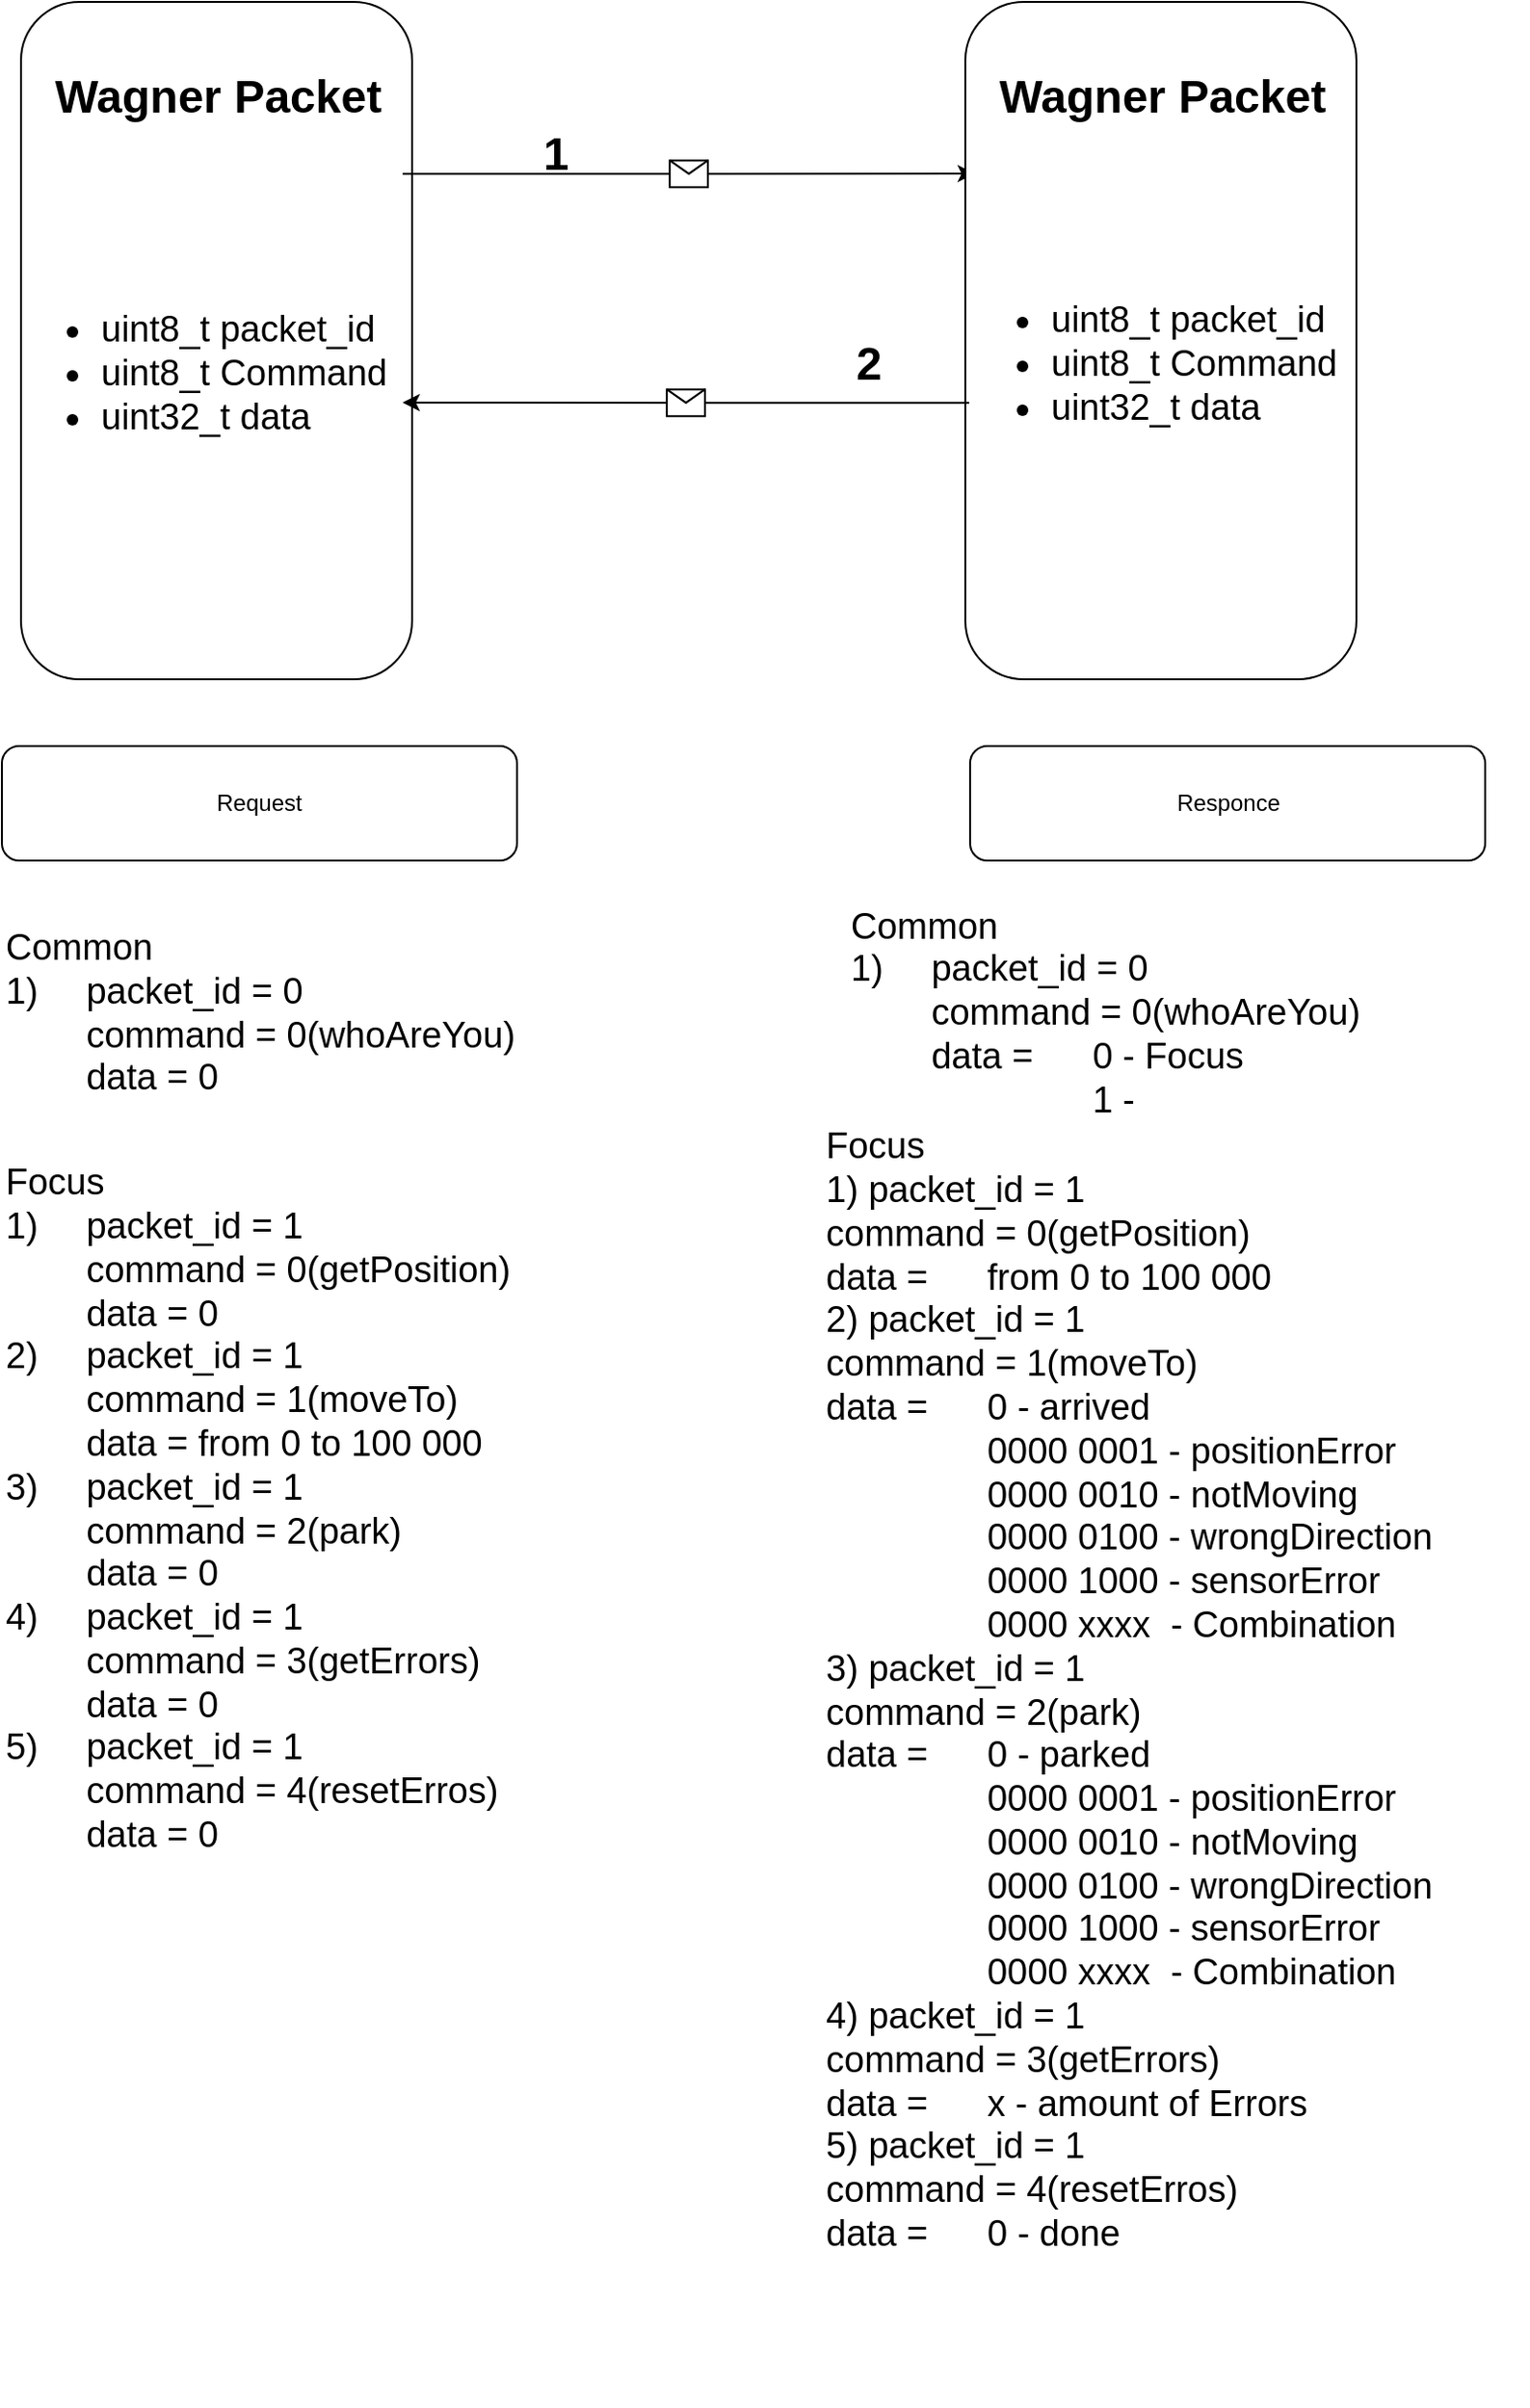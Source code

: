 <mxfile version="20.0.1" type="device"><diagram id="oiTlF44VMMRqDAOofuqA" name="Page-1"><mxGraphModel dx="1422" dy="794" grid="1" gridSize="10" guides="1" tooltips="1" connect="1" arrows="1" fold="1" page="1" pageScale="1" pageWidth="827" pageHeight="1169" math="0" shadow="0"><root><mxCell id="0"/><mxCell id="1" parent="0"/><mxCell id="ZElLYo4zLrctBlLrPgaS-2" value="" style="rounded=1;whiteSpace=wrap;html=1;fontFamily=Helvetica;rotation=90;" parent="1" vertex="1"><mxGeometry x="-55" y="105" width="355" height="205" as="geometry"/></mxCell><mxCell id="ZElLYo4zLrctBlLrPgaS-3" value="" style="endArrow=classic;html=1;rounded=0;fontFamily=Helvetica;exitX=0.254;exitY=0.024;exitDx=0;exitDy=0;exitPerimeter=0;" parent="1" source="ZElLYo4zLrctBlLrPgaS-2" edge="1"><mxGeometry relative="1" as="geometry"><mxPoint x="230" y="120" as="sourcePoint"/><mxPoint x="520" y="120" as="targetPoint"/></mxGeometry></mxCell><mxCell id="ZElLYo4zLrctBlLrPgaS-4" value="" style="shape=message;html=1;outlineConnect=0;fontFamily=Helvetica;" parent="ZElLYo4zLrctBlLrPgaS-3" vertex="1"><mxGeometry width="20" height="14" relative="1" as="geometry"><mxPoint x="-10" y="-7" as="offset"/></mxGeometry></mxCell><mxCell id="ZElLYo4zLrctBlLrPgaS-6" value="&lt;ul style=&quot;font-size: 19px;&quot;&gt;&lt;li style=&quot;font-size: 19px;&quot;&gt;uint8_t packet_id&lt;/li&gt;&lt;li style=&quot;font-size: 19px;&quot;&gt;uint8_t Command&lt;/li&gt;&lt;li style=&quot;font-size: 19px;&quot;&gt;uint32_t data&lt;/li&gt;&lt;/ul&gt;" style="text;strokeColor=none;fillColor=none;html=1;whiteSpace=wrap;verticalAlign=middle;overflow=hidden;fontFamily=Helvetica;fontSize=19;" parent="1" vertex="1"><mxGeometry x="20" y="150" width="200" height="150" as="geometry"/></mxCell><mxCell id="ZElLYo4zLrctBlLrPgaS-7" value="Wagner Packet" style="text;strokeColor=none;fillColor=none;html=1;fontSize=24;fontStyle=1;verticalAlign=middle;align=center;fontFamily=Helvetica;" parent="1" vertex="1"><mxGeometry x="72.5" y="55" width="100" height="50" as="geometry"/></mxCell><mxCell id="ZElLYo4zLrctBlLrPgaS-8" value="" style="rounded=1;whiteSpace=wrap;html=1;fontFamily=Helvetica;rotation=90;" parent="1" vertex="1"><mxGeometry x="440" y="105" width="355" height="205" as="geometry"/></mxCell><mxCell id="ZElLYo4zLrctBlLrPgaS-9" value="Wagner Packet" style="text;strokeColor=none;fillColor=none;html=1;fontSize=24;fontStyle=1;verticalAlign=middle;align=center;fontFamily=Helvetica;" parent="1" vertex="1"><mxGeometry x="567.5" y="55" width="100" height="50" as="geometry"/></mxCell><mxCell id="ZElLYo4zLrctBlLrPgaS-11" value="1" style="text;strokeColor=none;fillColor=none;html=1;fontSize=24;fontStyle=1;verticalAlign=middle;align=center;fontFamily=Helvetica;" parent="1" vertex="1"><mxGeometry x="250" y="90" width="100" height="40" as="geometry"/></mxCell><mxCell id="ZElLYo4zLrctBlLrPgaS-13" value="" style="endArrow=classic;html=1;rounded=0;fontFamily=Helvetica;exitX=0.592;exitY=0.99;exitDx=0;exitDy=0;exitPerimeter=0;" parent="1" source="ZElLYo4zLrctBlLrPgaS-8" edge="1"><mxGeometry relative="1" as="geometry"><mxPoint x="459" y="240" as="sourcePoint"/><mxPoint x="220" y="240" as="targetPoint"/></mxGeometry></mxCell><mxCell id="ZElLYo4zLrctBlLrPgaS-14" value="" style="shape=message;html=1;outlineConnect=0;fontFamily=Helvetica;" parent="ZElLYo4zLrctBlLrPgaS-13" vertex="1"><mxGeometry width="20" height="14" relative="1" as="geometry"><mxPoint x="-10" y="-7" as="offset"/></mxGeometry></mxCell><mxCell id="ZElLYo4zLrctBlLrPgaS-15" value="2" style="text;strokeColor=none;fillColor=none;html=1;fontSize=24;fontStyle=1;verticalAlign=middle;align=center;fontFamily=Helvetica;" parent="1" vertex="1"><mxGeometry x="414" y="200" width="100" height="40" as="geometry"/></mxCell><mxCell id="ZElLYo4zLrctBlLrPgaS-16" value="&lt;div&gt;Focus&lt;/div&gt;&lt;div&gt;1) &lt;span style=&quot;white-space: pre;&quot;&gt;&#9;&lt;/span&gt;packet_id = 1&lt;/div&gt;&lt;div&gt;&lt;span style=&quot;white-space: pre;&quot;&gt;&#9;&lt;/span&gt;command = 0(getPosition)&lt;br&gt;&lt;/div&gt;&lt;div&gt;&lt;span style=&quot;white-space: pre;&quot;&gt;&#9;&lt;/span&gt;data = 0&lt;br&gt;&lt;/div&gt;&lt;div&gt;2)&lt;span style=&quot;white-space: pre;&quot;&gt;&#9;&lt;/span&gt;packet_id = 1&lt;/div&gt;&lt;div&gt;&lt;span style=&quot;white-space: pre;&quot;&gt;&#9;&lt;/span&gt;command = 1(moveTo)&lt;br&gt;&lt;/div&gt;&lt;div&gt;&lt;span style=&quot;white-space: pre;&quot;&gt;&#9;&lt;/span&gt;data = from 0 to 100 000&lt;br&gt;&lt;/div&gt;&lt;div&gt;3) &lt;span style=&quot;white-space: pre;&quot;&gt;&#9;&lt;/span&gt;packet_id = 1&lt;/div&gt;&lt;div&gt;&lt;span style=&quot;white-space: pre;&quot;&gt;&#9;&lt;/span&gt;command = 2(park)&lt;br&gt;&lt;/div&gt;&lt;div&gt;&lt;span style=&quot;white-space: pre;&quot;&gt;&#9;&lt;/span&gt;data = 0&lt;br&gt;&lt;/div&gt;&lt;div&gt;4)&lt;span style=&quot;white-space: pre;&quot;&gt;&#9;&lt;/span&gt;packet_id = 1&lt;/div&gt;&lt;div&gt;&lt;span style=&quot;white-space: pre;&quot;&gt;&#9;&lt;/span&gt;command = 3(getErrors)&lt;br&gt;&lt;/div&gt;&lt;div&gt;&lt;span style=&quot;white-space: pre;&quot;&gt;&#9;&lt;/span&gt;data = 0&lt;br&gt;&lt;/div&gt;&lt;div&gt;5)&lt;span style=&quot;white-space: pre;&quot;&gt;&#9;&lt;/span&gt;packet_id = 1&lt;/div&gt;&lt;div&gt;&lt;span style=&quot;white-space: pre;&quot;&gt;&#9;&lt;/span&gt;command = 4(resetErros)&lt;br&gt;&lt;/div&gt;&lt;div&gt;&lt;span style=&quot;white-space: pre;&quot;&gt;&#9;&lt;/span&gt;data = 0&lt;/div&gt;" style="text;strokeColor=none;fillColor=none;html=1;whiteSpace=wrap;verticalAlign=middle;overflow=hidden;fontFamily=Helvetica;fontSize=19;" parent="1" vertex="1"><mxGeometry x="10" y="540" width="330" height="560" as="geometry"/></mxCell><mxCell id="KoIHrCatq8Dutg20U6S6-1" value="&lt;ul style=&quot;font-size: 19px;&quot;&gt;&lt;li style=&quot;font-size: 19px;&quot;&gt;uint8_t packet_id&lt;/li&gt;&lt;li style=&quot;font-size: 19px;&quot;&gt;uint8_t Command&lt;/li&gt;&lt;li style=&quot;font-size: 19px;&quot;&gt;uint32_t data&lt;/li&gt;&lt;/ul&gt;" style="text;strokeColor=none;fillColor=none;html=1;whiteSpace=wrap;verticalAlign=middle;overflow=hidden;fontFamily=Helvetica;fontSize=19;" vertex="1" parent="1"><mxGeometry x="517.5" y="145" width="200" height="150" as="geometry"/></mxCell><mxCell id="KoIHrCatq8Dutg20U6S6-7" value="&lt;div&gt;Common&lt;/div&gt;&lt;div&gt;1) &lt;span style=&quot;white-space: pre;&quot;&gt;&#9;&lt;/span&gt;packet_id = 0&lt;/div&gt;&lt;div&gt;&lt;span style=&quot;white-space: pre;&quot;&gt;&#9;&lt;/span&gt;command = 0(whoAreYou)&lt;br&gt;&lt;/div&gt;&lt;div&gt;&lt;span style=&quot;white-space: pre;&quot;&gt;&#9;&lt;/span&gt;data = 0&lt;/div&gt;" style="text;strokeColor=none;fillColor=none;html=1;whiteSpace=wrap;verticalAlign=middle;overflow=hidden;fontFamily=Helvetica;fontSize=19;" vertex="1" parent="1"><mxGeometry x="10" y="500" width="330" height="120" as="geometry"/></mxCell><mxCell id="KoIHrCatq8Dutg20U6S6-9" value="Request" style="rounded=1;whiteSpace=wrap;html=1;" vertex="1" parent="1"><mxGeometry x="10" y="420" width="270" height="60" as="geometry"/></mxCell><mxCell id="KoIHrCatq8Dutg20U6S6-10" value="Responce" style="rounded=1;whiteSpace=wrap;html=1;" vertex="1" parent="1"><mxGeometry x="517.5" y="420" width="270" height="60" as="geometry"/></mxCell><mxCell id="KoIHrCatq8Dutg20U6S6-12" value="&lt;div&gt;Focus&lt;/div&gt;&lt;div&gt;1) &lt;span style=&quot;&quot;&gt;&#9;&lt;/span&gt;packet_id = 1&lt;/div&gt;&lt;div&gt;&lt;span style=&quot;&quot;&gt;&#9;&lt;/span&gt;command = 0(getPosition)&lt;br&gt;&lt;/div&gt;&lt;div&gt;&lt;span style=&quot;&quot;&gt;&#9;&lt;/span&gt;data = &lt;span style=&quot;white-space: pre;&quot;&gt;&#9;&lt;/span&gt;from 0 to 100 000&lt;br&gt;&lt;/div&gt;&lt;div&gt;2)&lt;span style=&quot;&quot;&gt;&#9;&lt;/span&gt;packet_id = 1&lt;/div&gt;&lt;div&gt;&lt;span style=&quot;&quot;&gt;&#9;&lt;/span&gt;command = 1(moveTo)&lt;br&gt;&lt;/div&gt;&lt;div&gt;&lt;span style=&quot;&quot;&gt;&#9;&lt;/span&gt;data =&amp;nbsp; &lt;span style=&quot;white-space: pre;&quot;&gt;&#9;&lt;/span&gt;0 - arrived&lt;/div&gt;&lt;div&gt;&lt;span style=&quot;&quot;&gt;&#9;&lt;/span&gt;&lt;span style=&quot;&quot;&gt;&#9;&lt;/span&gt;&lt;span style=&quot;white-space: pre;&quot;&gt;&#9;&lt;/span&gt;&lt;span style=&quot;white-space: pre;&quot;&gt;&#9;&lt;/span&gt;0000 0001 - positionError&lt;br&gt;&lt;/div&gt;&lt;div&gt;&lt;span style=&quot;&quot;&gt;&#9;&lt;/span&gt;&lt;span style=&quot;&quot;&gt;&#9;&lt;/span&gt;&lt;span style=&quot;white-space: pre;&quot;&gt;&#9;&lt;/span&gt;&lt;span style=&quot;white-space: pre;&quot;&gt;&#9;&lt;/span&gt;0000 0010 - notMoving&lt;br&gt;&lt;/div&gt;&lt;div&gt;&lt;span style=&quot;&quot;&gt;&#9;&lt;/span&gt;&lt;span style=&quot;&quot;&gt;&#9;&lt;/span&gt;&lt;span style=&quot;white-space: pre;&quot;&gt;&#9;&lt;/span&gt;&lt;span style=&quot;white-space: pre;&quot;&gt;&#9;&lt;/span&gt;0000 0100 - wrongDirection&lt;span style=&quot;&quot;&gt;&#9;&lt;/span&gt;&lt;br&gt;&lt;/div&gt;&lt;div&gt;&lt;span style=&quot;&quot;&gt;&#9;&lt;/span&gt;&lt;span style=&quot;&quot;&gt;&#9;&lt;/span&gt;&lt;span style=&quot;white-space: pre;&quot;&gt;&#9;&lt;/span&gt;&lt;span style=&quot;white-space: pre;&quot;&gt;&#9;&lt;/span&gt;0000 1000 - sensorError&lt;br&gt;&lt;/div&gt;&lt;div&gt;&lt;span style=&quot;&quot;&gt;&#9;&lt;/span&gt;&lt;span style=&quot;&quot;&gt;&#9;&lt;/span&gt;&lt;span style=&quot;white-space: pre;&quot;&gt;&#9;&lt;/span&gt;&lt;span style=&quot;white-space: pre;&quot;&gt;&#9;&lt;/span&gt;0000 xxxx&amp;nbsp; - Combination&lt;br&gt;&lt;/div&gt;&lt;div&gt;3) &lt;span style=&quot;&quot;&gt;&#9;&lt;/span&gt;packet_id = 1&lt;/div&gt;&lt;div&gt;&lt;span style=&quot;&quot;&gt;&#9;&lt;/span&gt;command = 2(park)&lt;br&gt;&lt;/div&gt;&lt;div&gt;&lt;span style=&quot;&quot;&gt;&#9;&lt;/span&gt;data = &lt;span style=&quot;white-space: pre;&quot;&gt;&#9;&lt;/span&gt;0 - parked&lt;/div&gt;&lt;div&gt;&lt;span style=&quot;&quot;&gt;&#9;&lt;/span&gt;&lt;span style=&quot;&quot;&gt;&#9;&lt;/span&gt;&lt;span style=&quot;background-color: initial;&quot;&gt;&#9;&lt;/span&gt;&lt;span style=&quot;background-color: initial;&quot;&gt;&#9;&lt;/span&gt;&lt;span style=&quot;background-color: initial;&quot;&gt;&lt;span style=&quot;white-space: pre;&quot;&gt;&#9;&lt;/span&gt;&lt;span style=&quot;white-space: pre;&quot;&gt;&#9;&lt;/span&gt;0000 0001 - positionError&lt;/span&gt;&lt;br&gt;&lt;/div&gt;&lt;div&gt;&lt;span style=&quot;&quot;&gt;&#9;&lt;/span&gt;&lt;span style=&quot;&quot;&gt;&#9;&lt;/span&gt;&lt;span style=&quot;white-space: pre;&quot;&gt;&#9;&lt;/span&gt;&lt;span style=&quot;white-space: pre;&quot;&gt;&#9;&lt;/span&gt;0000 0010 - notMoving&lt;br&gt;&lt;/div&gt;&lt;div&gt;&lt;span style=&quot;&quot;&gt;&#9;&lt;/span&gt;&lt;span style=&quot;&quot;&gt;&#9;&lt;/span&gt;&lt;span style=&quot;white-space: pre;&quot;&gt;&#9;&lt;/span&gt;&lt;span style=&quot;white-space: pre;&quot;&gt;&#9;&lt;/span&gt;0000 0100 - wrongDirection&lt;span style=&quot;&quot;&gt;&#9;&lt;/span&gt;&lt;br&gt;&lt;/div&gt;&lt;div&gt;&lt;span style=&quot;&quot;&gt;&#9;&lt;/span&gt;&lt;span style=&quot;&quot;&gt;&#9;&lt;/span&gt;&lt;span style=&quot;white-space: pre;&quot;&gt;&#9;&lt;/span&gt;&lt;span style=&quot;white-space: pre;&quot;&gt;&#9;&lt;/span&gt;0000 1000 - sensorError&lt;br&gt;&lt;/div&gt;&lt;div&gt;&lt;span style=&quot;&quot;&gt;&#9;&lt;/span&gt;&lt;span style=&quot;&quot;&gt;&#9;&lt;/span&gt;&lt;span style=&quot;white-space: pre;&quot;&gt;&#9;&lt;/span&gt;&lt;span style=&quot;white-space: pre;&quot;&gt;&#9;&lt;/span&gt;0000 xxxx&amp;nbsp; - Combination&lt;/div&gt;&lt;div&gt;4)&lt;span style=&quot;&quot;&gt;&#9;&lt;/span&gt;packet_id = 1&lt;/div&gt;&lt;div&gt;&lt;span style=&quot;&quot;&gt;&#9;&lt;/span&gt;command = 3(getErrors)&lt;br&gt;&lt;/div&gt;&lt;div&gt;&lt;span style=&quot;&quot;&gt;&#9;&lt;/span&gt;data = &lt;span style=&quot;white-space: pre;&quot;&gt;&#9;&lt;/span&gt;x - amount of Errors&lt;/div&gt;&lt;div&gt;5)&lt;span style=&quot;&quot;&gt;&#9;&lt;/span&gt;packet_id = 1&lt;/div&gt;&lt;div&gt;&lt;span style=&quot;&quot;&gt;&#9;&lt;/span&gt;command = 4(resetErros)&lt;br&gt;&lt;/div&gt;&lt;div&gt;&lt;span style=&quot;&quot;&gt;&#9;&lt;/span&gt;data = &lt;span style=&quot;white-space: pre;&quot;&gt;&#9;&lt;/span&gt;0 - done&lt;/div&gt;" style="text;strokeColor=none;fillColor=none;html=1;whiteSpace=wrap;verticalAlign=middle;overflow=hidden;fontFamily=Helvetica;fontSize=19;" vertex="1" parent="1"><mxGeometry x="440" y="540" width="370" height="750" as="geometry"/></mxCell><mxCell id="KoIHrCatq8Dutg20U6S6-13" value="&lt;div&gt;Common&lt;/div&gt;&lt;div&gt;1) &lt;span style=&quot;white-space: pre;&quot;&gt;&#9;&lt;/span&gt;packet_id = 0&lt;/div&gt;&lt;div&gt;&lt;span style=&quot;white-space: pre;&quot;&gt;&#9;&lt;/span&gt;command = 0(whoAreYou)&lt;br&gt;&lt;/div&gt;&lt;div&gt;&lt;span style=&quot;white-space: pre;&quot;&gt;&#9;&lt;/span&gt;data =&lt;span style=&quot;white-space: pre;&quot;&gt;&#9;&lt;/span&gt;0 - Focus&lt;/div&gt;&lt;div&gt;&lt;span style=&quot;background-color: initial; white-space: pre;&quot;&gt;&lt;span style=&quot;white-space: pre;&quot;&gt;&#9;&lt;/span&gt;&lt;span style=&quot;white-space: pre;&quot;&gt;&#9;&lt;/span&gt;&lt;span style=&quot;white-space: pre;&quot;&gt;&#9;&lt;/span&gt;1 - &#9;&lt;/span&gt;&lt;/div&gt;" style="text;strokeColor=none;fillColor=none;html=1;whiteSpace=wrap;verticalAlign=middle;overflow=hidden;fontFamily=Helvetica;fontSize=19;" vertex="1" parent="1"><mxGeometry x="452.5" y="500" width="330" height="120" as="geometry"/></mxCell></root></mxGraphModel></diagram></mxfile>